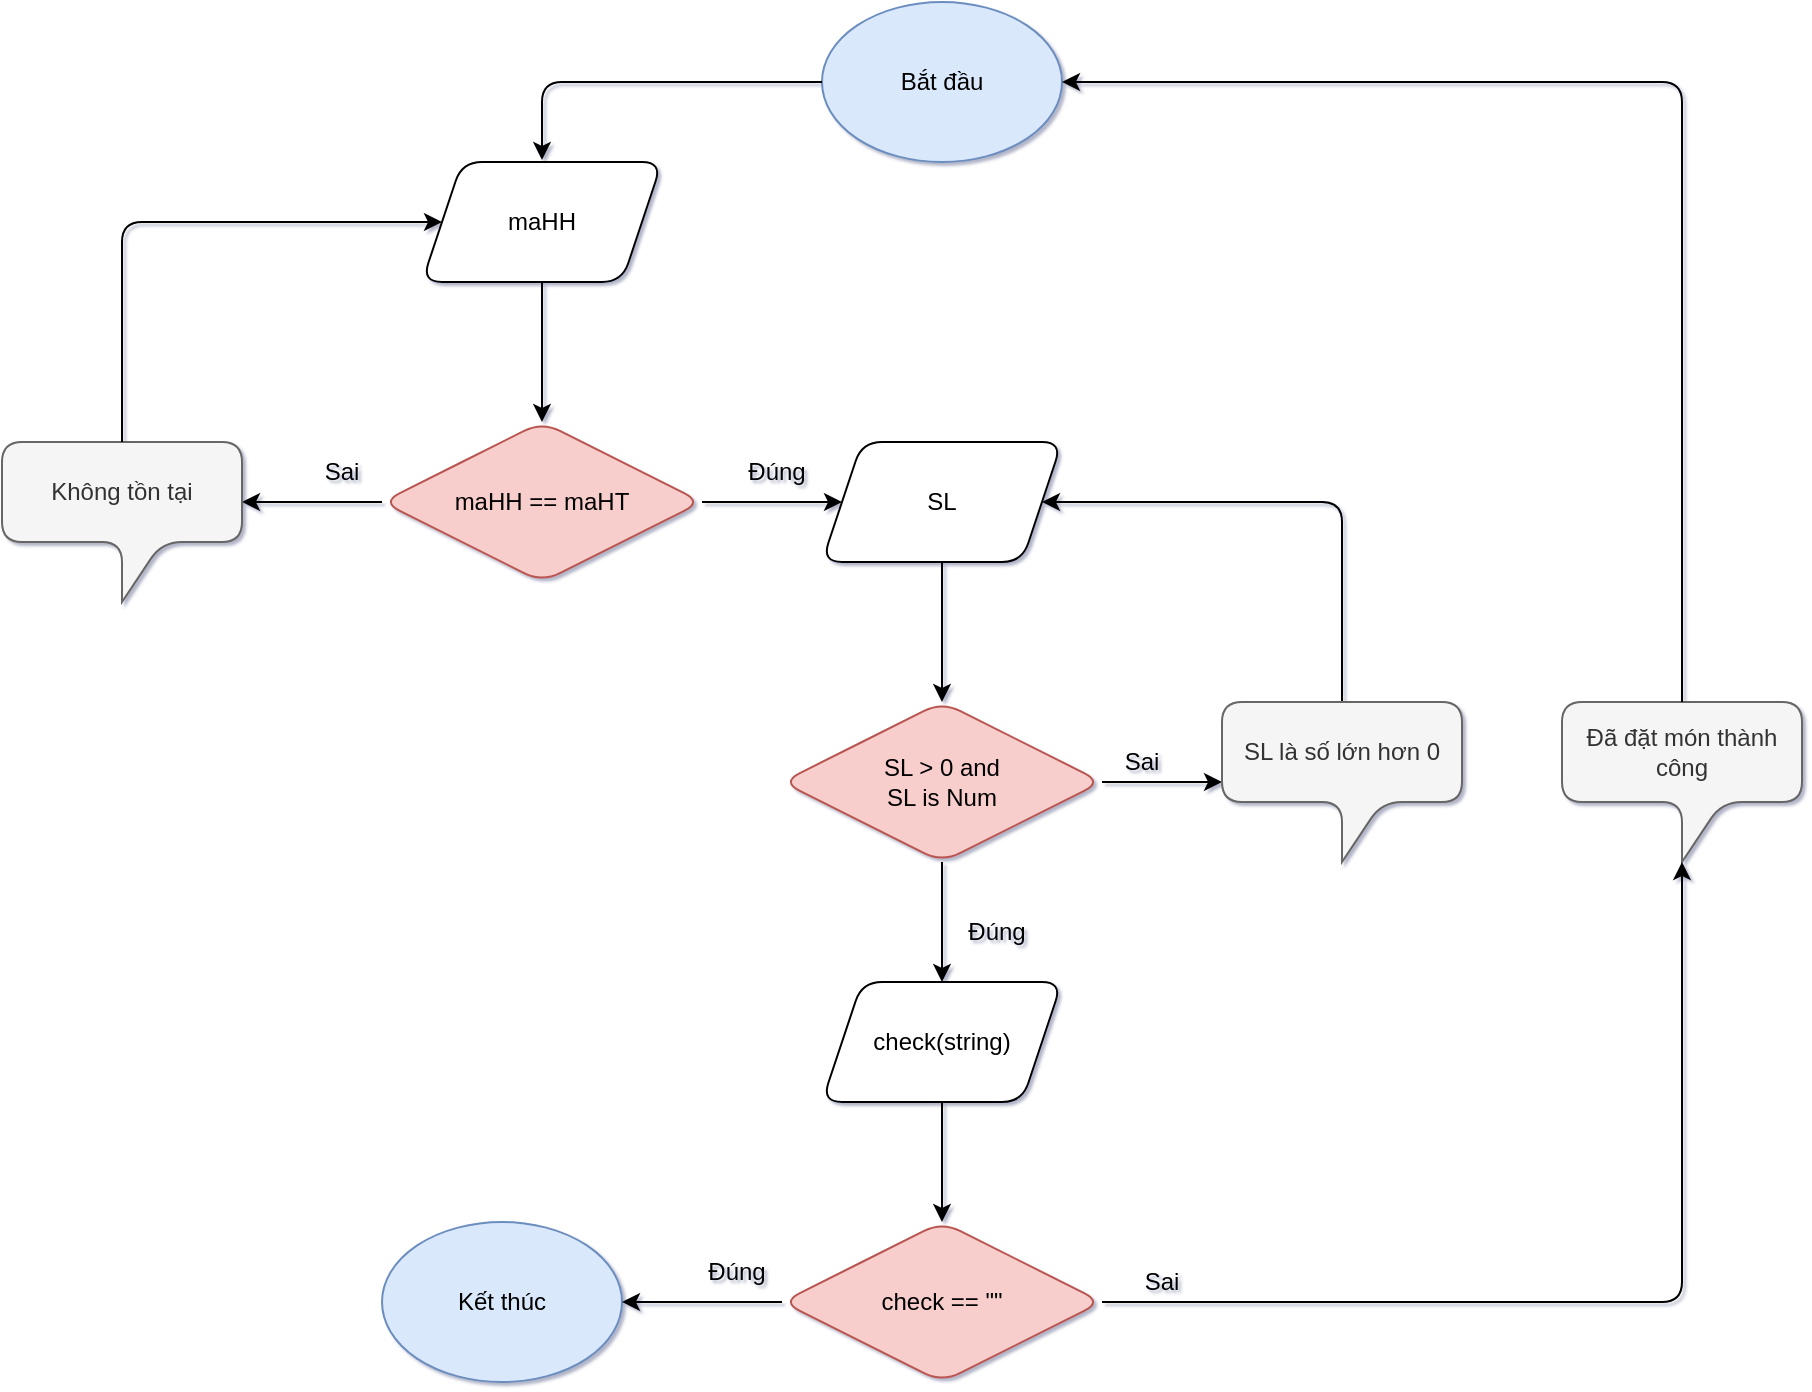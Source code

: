 <mxfile version="14.1.3" type="github">
  <diagram id="18zN3LCQzeKKLOqAPVfd" name="Page-1">
    <mxGraphModel dx="1718" dy="460" grid="1" gridSize="10" guides="1" tooltips="1" connect="1" arrows="1" fold="1" page="1" pageScale="1" pageWidth="850" pageHeight="1100" background="none" math="0" shadow="1">
      <root>
        <mxCell id="0" />
        <mxCell id="1" parent="0" />
        <mxCell id="PliYlXO0ChuYvVDsXUD_-1" value="Bắt đầu" style="ellipse;whiteSpace=wrap;html=1;fillColor=#dae8fc;strokeColor=#6c8ebf;rounded=1;" vertex="1" parent="1">
          <mxGeometry x="350" width="120" height="80" as="geometry" />
        </mxCell>
        <mxCell id="PliYlXO0ChuYvVDsXUD_-2" value="maHH" style="shape=parallelogram;perimeter=parallelogramPerimeter;whiteSpace=wrap;html=1;fixedSize=1;rounded=1;" vertex="1" parent="1">
          <mxGeometry x="150" y="80" width="120" height="60" as="geometry" />
        </mxCell>
        <mxCell id="PliYlXO0ChuYvVDsXUD_-18" value="" style="edgeStyle=orthogonalEdgeStyle;orthogonalLoop=1;jettySize=auto;html=1;" edge="1" parent="1" source="PliYlXO0ChuYvVDsXUD_-3">
          <mxGeometry relative="1" as="geometry">
            <mxPoint x="60" y="250" as="targetPoint" />
          </mxGeometry>
        </mxCell>
        <mxCell id="PliYlXO0ChuYvVDsXUD_-22" value="" style="edgeStyle=orthogonalEdgeStyle;orthogonalLoop=1;jettySize=auto;html=1;" edge="1" parent="1" source="PliYlXO0ChuYvVDsXUD_-3" target="PliYlXO0ChuYvVDsXUD_-9">
          <mxGeometry relative="1" as="geometry" />
        </mxCell>
        <mxCell id="PliYlXO0ChuYvVDsXUD_-3" value="maHH == maHT" style="rhombus;whiteSpace=wrap;html=1;fillColor=#f8cecc;strokeColor=#b85450;rounded=1;" vertex="1" parent="1">
          <mxGeometry x="130" y="210" width="160" height="80" as="geometry" />
        </mxCell>
        <mxCell id="PliYlXO0ChuYvVDsXUD_-7" value="" style="endArrow=classic;html=1;entryX=0.5;entryY=0;entryDx=0;entryDy=0;exitX=0.5;exitY=1;exitDx=0;exitDy=0;" edge="1" parent="1" source="PliYlXO0ChuYvVDsXUD_-2" target="PliYlXO0ChuYvVDsXUD_-3">
          <mxGeometry width="50" height="50" relative="1" as="geometry">
            <mxPoint x="185" y="140" as="sourcePoint" />
            <mxPoint x="235" y="90" as="targetPoint" />
          </mxGeometry>
        </mxCell>
        <mxCell id="PliYlXO0ChuYvVDsXUD_-23" value="" style="edgeStyle=orthogonalEdgeStyle;orthogonalLoop=1;jettySize=auto;html=1;" edge="1" parent="1" source="PliYlXO0ChuYvVDsXUD_-9" target="PliYlXO0ChuYvVDsXUD_-17">
          <mxGeometry relative="1" as="geometry" />
        </mxCell>
        <mxCell id="PliYlXO0ChuYvVDsXUD_-9" value="SL" style="shape=parallelogram;perimeter=parallelogramPerimeter;whiteSpace=wrap;html=1;fixedSize=1;rounded=1;" vertex="1" parent="1">
          <mxGeometry x="350" y="220" width="120" height="60" as="geometry" />
        </mxCell>
        <mxCell id="PliYlXO0ChuYvVDsXUD_-31" value="" style="edgeStyle=orthogonalEdgeStyle;orthogonalLoop=1;jettySize=auto;html=1;" edge="1" parent="1" source="PliYlXO0ChuYvVDsXUD_-12" target="PliYlXO0ChuYvVDsXUD_-16">
          <mxGeometry relative="1" as="geometry" />
        </mxCell>
        <mxCell id="PliYlXO0ChuYvVDsXUD_-12" value="check(string)" style="shape=parallelogram;perimeter=parallelogramPerimeter;whiteSpace=wrap;html=1;fixedSize=1;rounded=1;" vertex="1" parent="1">
          <mxGeometry x="350" y="490" width="120" height="60" as="geometry" />
        </mxCell>
        <mxCell id="PliYlXO0ChuYvVDsXUD_-14" value="Kết thúc" style="ellipse;whiteSpace=wrap;html=1;fillColor=#dae8fc;strokeColor=#6c8ebf;rounded=1;" vertex="1" parent="1">
          <mxGeometry x="130" y="610" width="120" height="80" as="geometry" />
        </mxCell>
        <mxCell id="PliYlXO0ChuYvVDsXUD_-32" value="" style="edgeStyle=orthogonalEdgeStyle;orthogonalLoop=1;jettySize=auto;html=1;" edge="1" parent="1" source="PliYlXO0ChuYvVDsXUD_-16" target="PliYlXO0ChuYvVDsXUD_-14">
          <mxGeometry relative="1" as="geometry" />
        </mxCell>
        <mxCell id="PliYlXO0ChuYvVDsXUD_-16" value="check == &quot;&quot;" style="rhombus;whiteSpace=wrap;html=1;fillColor=#f8cecc;strokeColor=#b85450;rounded=1;" vertex="1" parent="1">
          <mxGeometry x="330" y="610" width="160" height="80" as="geometry" />
        </mxCell>
        <mxCell id="PliYlXO0ChuYvVDsXUD_-30" value="" style="edgeStyle=orthogonalEdgeStyle;orthogonalLoop=1;jettySize=auto;html=1;" edge="1" parent="1" source="PliYlXO0ChuYvVDsXUD_-17" target="PliYlXO0ChuYvVDsXUD_-12">
          <mxGeometry relative="1" as="geometry" />
        </mxCell>
        <mxCell id="PliYlXO0ChuYvVDsXUD_-39" value="" style="edgeStyle=orthogonalEdgeStyle;orthogonalLoop=1;jettySize=auto;html=1;" edge="1" parent="1" source="PliYlXO0ChuYvVDsXUD_-17" target="PliYlXO0ChuYvVDsXUD_-25">
          <mxGeometry relative="1" as="geometry" />
        </mxCell>
        <mxCell id="PliYlXO0ChuYvVDsXUD_-17" value="SL &amp;gt; 0 and&lt;br&gt;SL is Num" style="rhombus;whiteSpace=wrap;html=1;fillColor=#f8cecc;strokeColor=#b85450;rounded=1;" vertex="1" parent="1">
          <mxGeometry x="330" y="350" width="160" height="80" as="geometry" />
        </mxCell>
        <mxCell id="PliYlXO0ChuYvVDsXUD_-19" value="" style="endArrow=classic;html=1;entryX=1;entryY=0.5;entryDx=0;entryDy=0;" edge="1" parent="1" target="PliYlXO0ChuYvVDsXUD_-9">
          <mxGeometry width="50" height="50" relative="1" as="geometry">
            <mxPoint x="610" y="350" as="sourcePoint" />
            <mxPoint x="660" y="300" as="targetPoint" />
            <Array as="points">
              <mxPoint x="610" y="250" />
            </Array>
          </mxGeometry>
        </mxCell>
        <mxCell id="PliYlXO0ChuYvVDsXUD_-21" value="" style="endArrow=classic;html=1;exitX=0;exitY=0.5;exitDx=0;exitDy=0;" edge="1" parent="1" source="PliYlXO0ChuYvVDsXUD_-1">
          <mxGeometry width="50" height="50" relative="1" as="geometry">
            <mxPoint x="280" y="65" as="sourcePoint" />
            <mxPoint x="210" y="79" as="targetPoint" />
            <Array as="points">
              <mxPoint x="210" y="40" />
            </Array>
          </mxGeometry>
        </mxCell>
        <mxCell id="PliYlXO0ChuYvVDsXUD_-25" value="SL là số lớn hơn 0" style="shape=callout;whiteSpace=wrap;html=1;perimeter=calloutPerimeter;fillColor=#f5f5f5;strokeColor=#666666;fontColor=#333333;rounded=1;" vertex="1" parent="1">
          <mxGeometry x="550" y="350" width="120" height="80" as="geometry" />
        </mxCell>
        <mxCell id="PliYlXO0ChuYvVDsXUD_-26" value="Đã đặt món thành công" style="shape=callout;whiteSpace=wrap;html=1;perimeter=calloutPerimeter;fillColor=#f5f5f5;strokeColor=#666666;fontColor=#333333;rounded=1;" vertex="1" parent="1">
          <mxGeometry x="720" y="350" width="120" height="80" as="geometry" />
        </mxCell>
        <mxCell id="PliYlXO0ChuYvVDsXUD_-28" value="Không tồn tại" style="shape=callout;whiteSpace=wrap;html=1;perimeter=calloutPerimeter;fillColor=#f5f5f5;strokeColor=#666666;fontColor=#333333;rounded=1;" vertex="1" parent="1">
          <mxGeometry x="-60" y="220" width="120" height="80" as="geometry" />
        </mxCell>
        <mxCell id="PliYlXO0ChuYvVDsXUD_-29" value="" style="endArrow=classic;html=1;exitX=0.5;exitY=0;exitDx=0;exitDy=0;exitPerimeter=0;entryX=0;entryY=0.5;entryDx=0;entryDy=0;" edge="1" parent="1" source="PliYlXO0ChuYvVDsXUD_-28" target="PliYlXO0ChuYvVDsXUD_-2">
          <mxGeometry width="50" height="50" relative="1" as="geometry">
            <mxPoint x="170" y="220" as="sourcePoint" />
            <mxPoint x="220" y="170" as="targetPoint" />
            <Array as="points">
              <mxPoint y="110" />
            </Array>
          </mxGeometry>
        </mxCell>
        <mxCell id="PliYlXO0ChuYvVDsXUD_-33" value="" style="endArrow=classic;html=1;exitX=1;exitY=0.5;exitDx=0;exitDy=0;entryX=0;entryY=0;entryDx=60;entryDy=80;entryPerimeter=0;" edge="1" parent="1" source="PliYlXO0ChuYvVDsXUD_-16" target="PliYlXO0ChuYvVDsXUD_-26">
          <mxGeometry width="50" height="50" relative="1" as="geometry">
            <mxPoint x="470" y="510" as="sourcePoint" />
            <mxPoint x="520" y="460" as="targetPoint" />
            <Array as="points">
              <mxPoint x="780" y="650" />
            </Array>
          </mxGeometry>
        </mxCell>
        <mxCell id="PliYlXO0ChuYvVDsXUD_-34" value="" style="endArrow=classic;html=1;exitX=0.5;exitY=0;exitDx=0;exitDy=0;exitPerimeter=0;entryX=1;entryY=0.5;entryDx=0;entryDy=0;" edge="1" parent="1" source="PliYlXO0ChuYvVDsXUD_-26" target="PliYlXO0ChuYvVDsXUD_-1">
          <mxGeometry width="50" height="50" relative="1" as="geometry">
            <mxPoint x="470" y="220" as="sourcePoint" />
            <mxPoint x="520" y="170" as="targetPoint" />
            <Array as="points">
              <mxPoint x="780" y="40" />
            </Array>
          </mxGeometry>
        </mxCell>
        <mxCell id="PliYlXO0ChuYvVDsXUD_-35" value="Đúng" style="text;html=1;strokeColor=none;fillColor=none;align=center;verticalAlign=middle;whiteSpace=wrap;rounded=1;" vertex="1" parent="1">
          <mxGeometry x="290" y="220" width="75" height="30" as="geometry" />
        </mxCell>
        <mxCell id="PliYlXO0ChuYvVDsXUD_-40" value="Đúng" style="text;html=1;strokeColor=none;fillColor=none;align=center;verticalAlign=middle;whiteSpace=wrap;rounded=1;" vertex="1" parent="1">
          <mxGeometry x="400" y="450" width="75" height="30" as="geometry" />
        </mxCell>
        <mxCell id="PliYlXO0ChuYvVDsXUD_-41" value="Đúng" style="text;html=1;strokeColor=none;fillColor=none;align=center;verticalAlign=middle;whiteSpace=wrap;rounded=1;" vertex="1" parent="1">
          <mxGeometry x="270" y="620" width="75" height="30" as="geometry" />
        </mxCell>
        <mxCell id="PliYlXO0ChuYvVDsXUD_-42" value="Sai" style="text;html=1;strokeColor=none;fillColor=none;align=center;verticalAlign=middle;whiteSpace=wrap;rounded=1;" vertex="1" parent="1">
          <mxGeometry x="90" y="225" width="40" height="20" as="geometry" />
        </mxCell>
        <mxCell id="PliYlXO0ChuYvVDsXUD_-43" value="Sai" style="text;html=1;strokeColor=none;fillColor=none;align=center;verticalAlign=middle;whiteSpace=wrap;rounded=1;" vertex="1" parent="1">
          <mxGeometry x="490" y="370" width="40" height="20" as="geometry" />
        </mxCell>
        <mxCell id="PliYlXO0ChuYvVDsXUD_-44" value="Sai" style="text;html=1;strokeColor=none;fillColor=none;align=center;verticalAlign=middle;whiteSpace=wrap;rounded=1;" vertex="1" parent="1">
          <mxGeometry x="500" y="630" width="40" height="20" as="geometry" />
        </mxCell>
      </root>
    </mxGraphModel>
  </diagram>
</mxfile>
